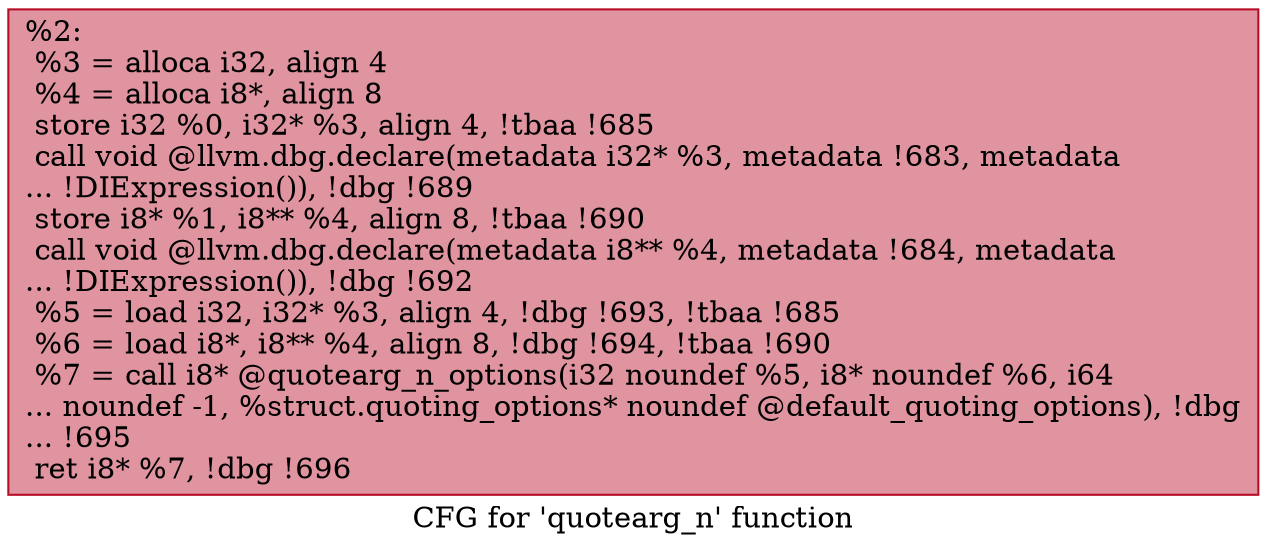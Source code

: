 digraph "CFG for 'quotearg_n' function" {
	label="CFG for 'quotearg_n' function";

	Node0x8ed1a0 [shape=record,color="#b70d28ff", style=filled, fillcolor="#b70d2870",label="{%2:\l  %3 = alloca i32, align 4\l  %4 = alloca i8*, align 8\l  store i32 %0, i32* %3, align 4, !tbaa !685\l  call void @llvm.dbg.declare(metadata i32* %3, metadata !683, metadata\l... !DIExpression()), !dbg !689\l  store i8* %1, i8** %4, align 8, !tbaa !690\l  call void @llvm.dbg.declare(metadata i8** %4, metadata !684, metadata\l... !DIExpression()), !dbg !692\l  %5 = load i32, i32* %3, align 4, !dbg !693, !tbaa !685\l  %6 = load i8*, i8** %4, align 8, !dbg !694, !tbaa !690\l  %7 = call i8* @quotearg_n_options(i32 noundef %5, i8* noundef %6, i64\l... noundef -1, %struct.quoting_options* noundef @default_quoting_options), !dbg\l... !695\l  ret i8* %7, !dbg !696\l}"];
}

